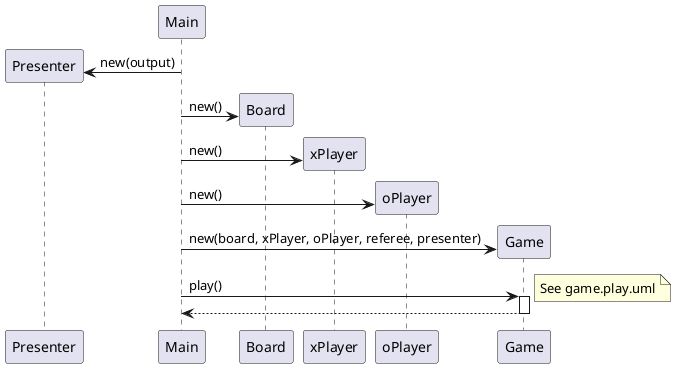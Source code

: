 @startuml

create Presenter
Main -> Presenter : new(output)

create Board
Main -> Board : new()

create xPlayer
Main -> xPlayer : new()

create oPlayer
Main -> oPlayer : new()

create Game
Main -> Game : new(board, xPlayer, oPlayer, referee, presenter)

Main -> Game : play()
note right : See game.play.uml
activate Game
Game --> Main
deactivate Game

@enduml